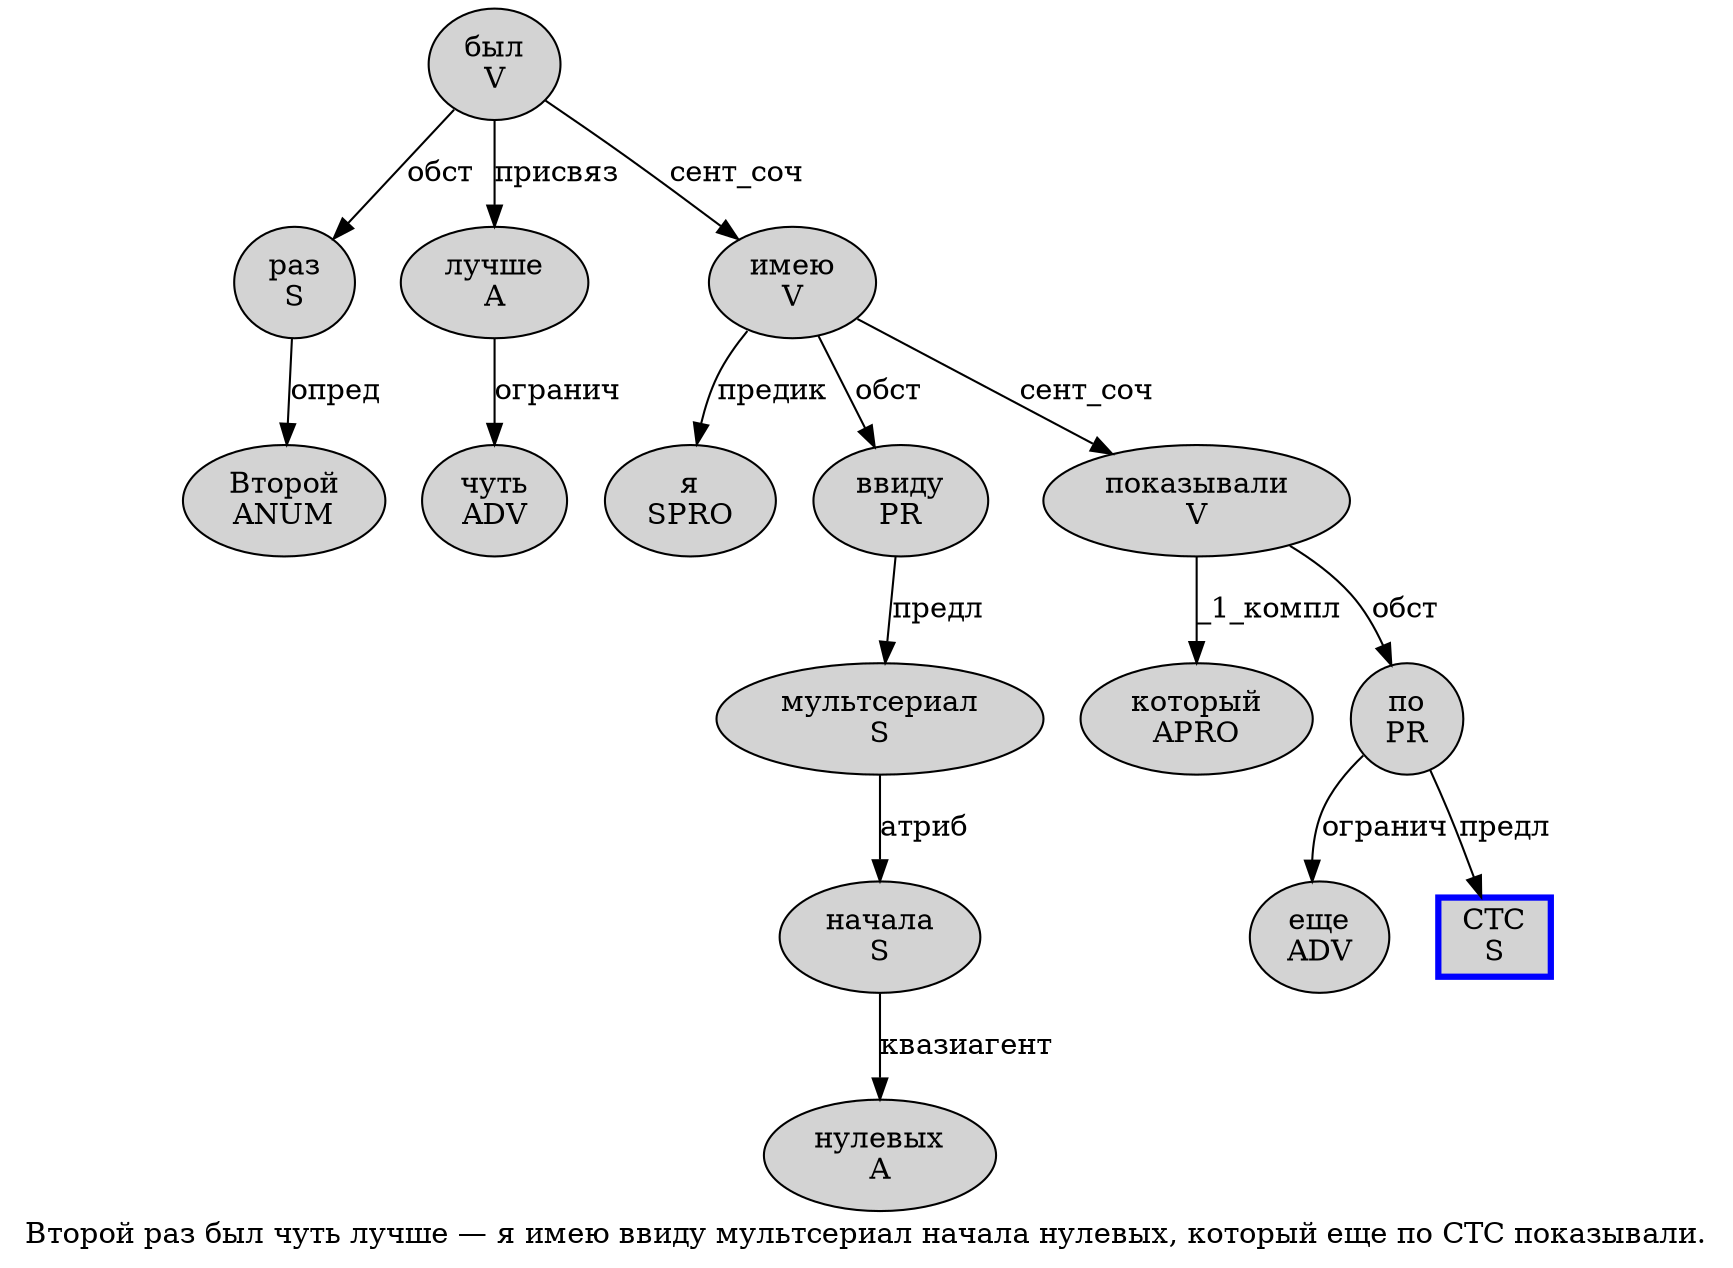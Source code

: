 digraph SENTENCE_4805 {
	graph [label="Второй раз был чуть лучше — я имею ввиду мультсериал начала нулевых, который еще по СТС показывали."]
	node [style=filled]
		0 [label="Второй
ANUM" color="" fillcolor=lightgray penwidth=1 shape=ellipse]
		1 [label="раз
S" color="" fillcolor=lightgray penwidth=1 shape=ellipse]
		2 [label="был
V" color="" fillcolor=lightgray penwidth=1 shape=ellipse]
		3 [label="чуть
ADV" color="" fillcolor=lightgray penwidth=1 shape=ellipse]
		4 [label="лучше
A" color="" fillcolor=lightgray penwidth=1 shape=ellipse]
		6 [label="я
SPRO" color="" fillcolor=lightgray penwidth=1 shape=ellipse]
		7 [label="имею
V" color="" fillcolor=lightgray penwidth=1 shape=ellipse]
		8 [label="ввиду
PR" color="" fillcolor=lightgray penwidth=1 shape=ellipse]
		9 [label="мультсериал
S" color="" fillcolor=lightgray penwidth=1 shape=ellipse]
		10 [label="начала
S" color="" fillcolor=lightgray penwidth=1 shape=ellipse]
		11 [label="нулевых
A" color="" fillcolor=lightgray penwidth=1 shape=ellipse]
		13 [label="который
APRO" color="" fillcolor=lightgray penwidth=1 shape=ellipse]
		14 [label="еще
ADV" color="" fillcolor=lightgray penwidth=1 shape=ellipse]
		15 [label="по
PR" color="" fillcolor=lightgray penwidth=1 shape=ellipse]
		16 [label="СТС
S" color=blue fillcolor=lightgray penwidth=3 shape=box]
		17 [label="показывали
V" color="" fillcolor=lightgray penwidth=1 shape=ellipse]
			7 -> 6 [label="предик"]
			7 -> 8 [label="обст"]
			7 -> 17 [label="сент_соч"]
			9 -> 10 [label="атриб"]
			4 -> 3 [label="огранич"]
			1 -> 0 [label="опред"]
			15 -> 14 [label="огранич"]
			15 -> 16 [label="предл"]
			17 -> 13 [label="_1_компл"]
			17 -> 15 [label="обст"]
			2 -> 1 [label="обст"]
			2 -> 4 [label="присвяз"]
			2 -> 7 [label="сент_соч"]
			8 -> 9 [label="предл"]
			10 -> 11 [label="квазиагент"]
}